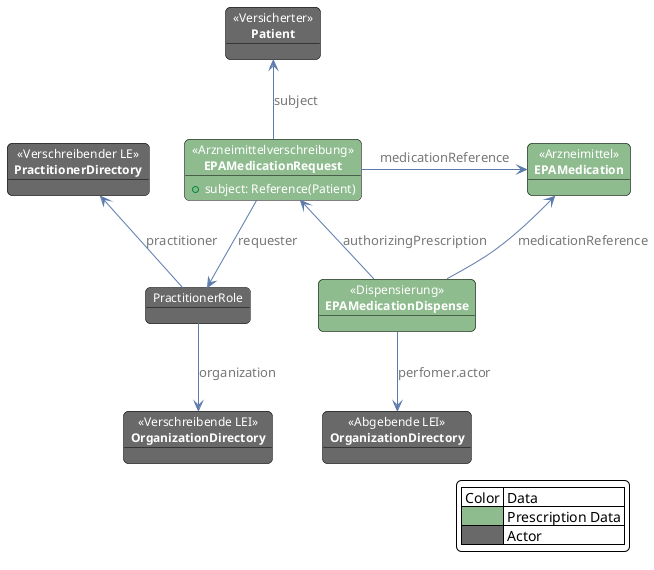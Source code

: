 @startuml medication.fhir.model
skinparam fixCircleLabelOverlapping false 
skinparam roundcorner 10
skinparam object {
    BackgroundColor DimGrey
    BorderColor Black
    ArrowColor #5c7aab
    FontSize 12
    FontColor White
    NoteBackgroundColor #3483eb
    ArrowFontColor #777777
}
skinparam LegendBackgroundColor White

object "<< Versicherter >>\n**Patient**" as Patient 
object "<< Verschreibender LE >>\n**PractitionerDirectory**" as PrescribingPractitioner
object "<< Verschreibende LEI >>\n**OrganizationDirectory**" as PrescribingOrganization
object "<< Abgebende LEI >>\n**OrganizationDirectory**" as DispenserOrganization
object "PractitionerRole" as PractionerRole
object "<< Arzneimittel >>\n**EPAMedication**" as Medication #DarkSeaGreen 
object "<< Arzneimittelverschreibung >>\n**EPAMedicationRequest**" as MedicationRequest #DarkSeaGreen  {
    + subject: Reference(Patient)
}
object "<< Dispensierung >>\n**EPAMedicationDispense**" as MedicationDispense #DarkSeaGreen 


MedicationRequest -u->  Patient : subject
MedicationRequest -r-> Medication : medicationReference
MedicationRequest -d-> PractionerRole : requester

PractionerRole -u-> PrescribingPractitioner : practitioner
PractionerRole -d-> PrescribingOrganization : organization

MedicationDispense -u-> Medication : medicationReference
MedicationDispense -l-> MedicationRequest : authorizingPrescription
MedicationDispense -d-> DispenserOrganization : perfomer.actor


legend right
    | Color | Data |
    |<#DarkSeaGreen>| Prescription Data |
    |<#DimGrey>| Actor |
endlegend
@enduml